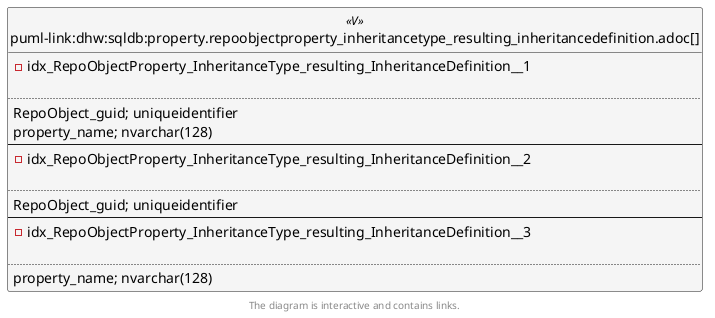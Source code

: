 @startuml
left to right direction
'top to bottom direction
hide circle
'avoide "." issues:
set namespaceSeparator none


skinparam class {
  BackgroundColor White
  BackgroundColor<<FN>> Yellow
  BackgroundColor<<FS>> Yellow
  BackgroundColor<<FT>> LightGray
  BackgroundColor<<IF>> Yellow
  BackgroundColor<<IS>> Yellow
  BackgroundColor<<P>> Aqua
  BackgroundColor<<PC>> Aqua
  BackgroundColor<<SN>> Yellow
  BackgroundColor<<SO>> SlateBlue
  BackgroundColor<<TF>> LightGray
  BackgroundColor<<TR>> Tomato
  BackgroundColor<<U>> White
  BackgroundColor<<V>> WhiteSmoke
  BackgroundColor<<X>> Aqua
  BackgroundColor<<external>> AliceBlue
}


entity "puml-link:dhw:sqldb:property.repoobjectproperty_inheritancetype_resulting_inheritancedefinition.adoc[]" as property.RepoObjectProperty_InheritanceType_resulting_InheritanceDefinition << V >> {
- idx_RepoObjectProperty_InheritanceType_resulting_InheritanceDefinition__1

..
RepoObject_guid; uniqueidentifier
property_name; nvarchar(128)
--
- idx_RepoObjectProperty_InheritanceType_resulting_InheritanceDefinition__2

..
RepoObject_guid; uniqueidentifier
--
- idx_RepoObjectProperty_InheritanceType_resulting_InheritanceDefinition__3

..
property_name; nvarchar(128)
}

footer The diagram is interactive and contains links.
@enduml


